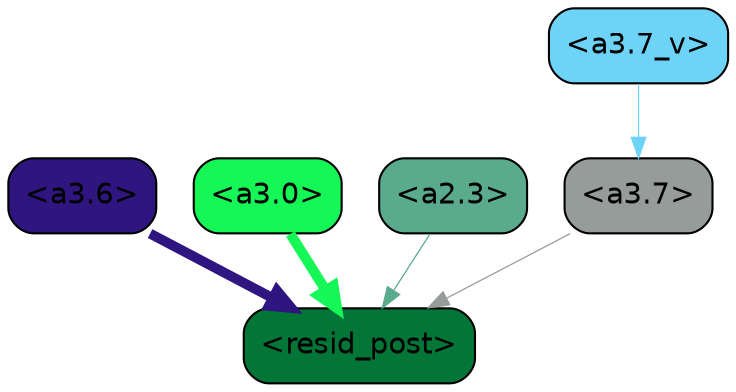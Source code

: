strict digraph "" {
	graph [bgcolor=transparent,
		layout=dot,
		overlap=false,
		splines=true
	];
	"<a3.7>"	[color=black,
		fillcolor="#969c9a",
		fontname=Helvetica,
		shape=box,
		style="filled, rounded"];
	"<resid_post>"	[color=black,
		fillcolor="#037536",
		fontname=Helvetica,
		shape=box,
		style="filled, rounded"];
	"<a3.7>" -> "<resid_post>"	[color="#969c9a",
		penwidth=0.6];
	"<a3.6>"	[color=black,
		fillcolor="#2f157f",
		fontname=Helvetica,
		shape=box,
		style="filled, rounded"];
	"<a3.6>" -> "<resid_post>"	[color="#2f157f",
		penwidth=4.7534414529800415];
	"<a3.0>"	[color=black,
		fillcolor="#14f757",
		fontname=Helvetica,
		shape=box,
		style="filled, rounded"];
	"<a3.0>" -> "<resid_post>"	[color="#14f757",
		penwidth=4.898576855659485];
	"<a2.3>"	[color=black,
		fillcolor="#5aaa8d",
		fontname=Helvetica,
		shape=box,
		style="filled, rounded"];
	"<a2.3>" -> "<resid_post>"	[color="#5aaa8d",
		penwidth=0.6];
	"<a3.7_v>"	[color=black,
		fillcolor="#6dd4f8",
		fontname=Helvetica,
		shape=box,
		style="filled, rounded"];
	"<a3.7_v>" -> "<a3.7>"	[color="#6dd4f8",
		penwidth=0.6];
}

